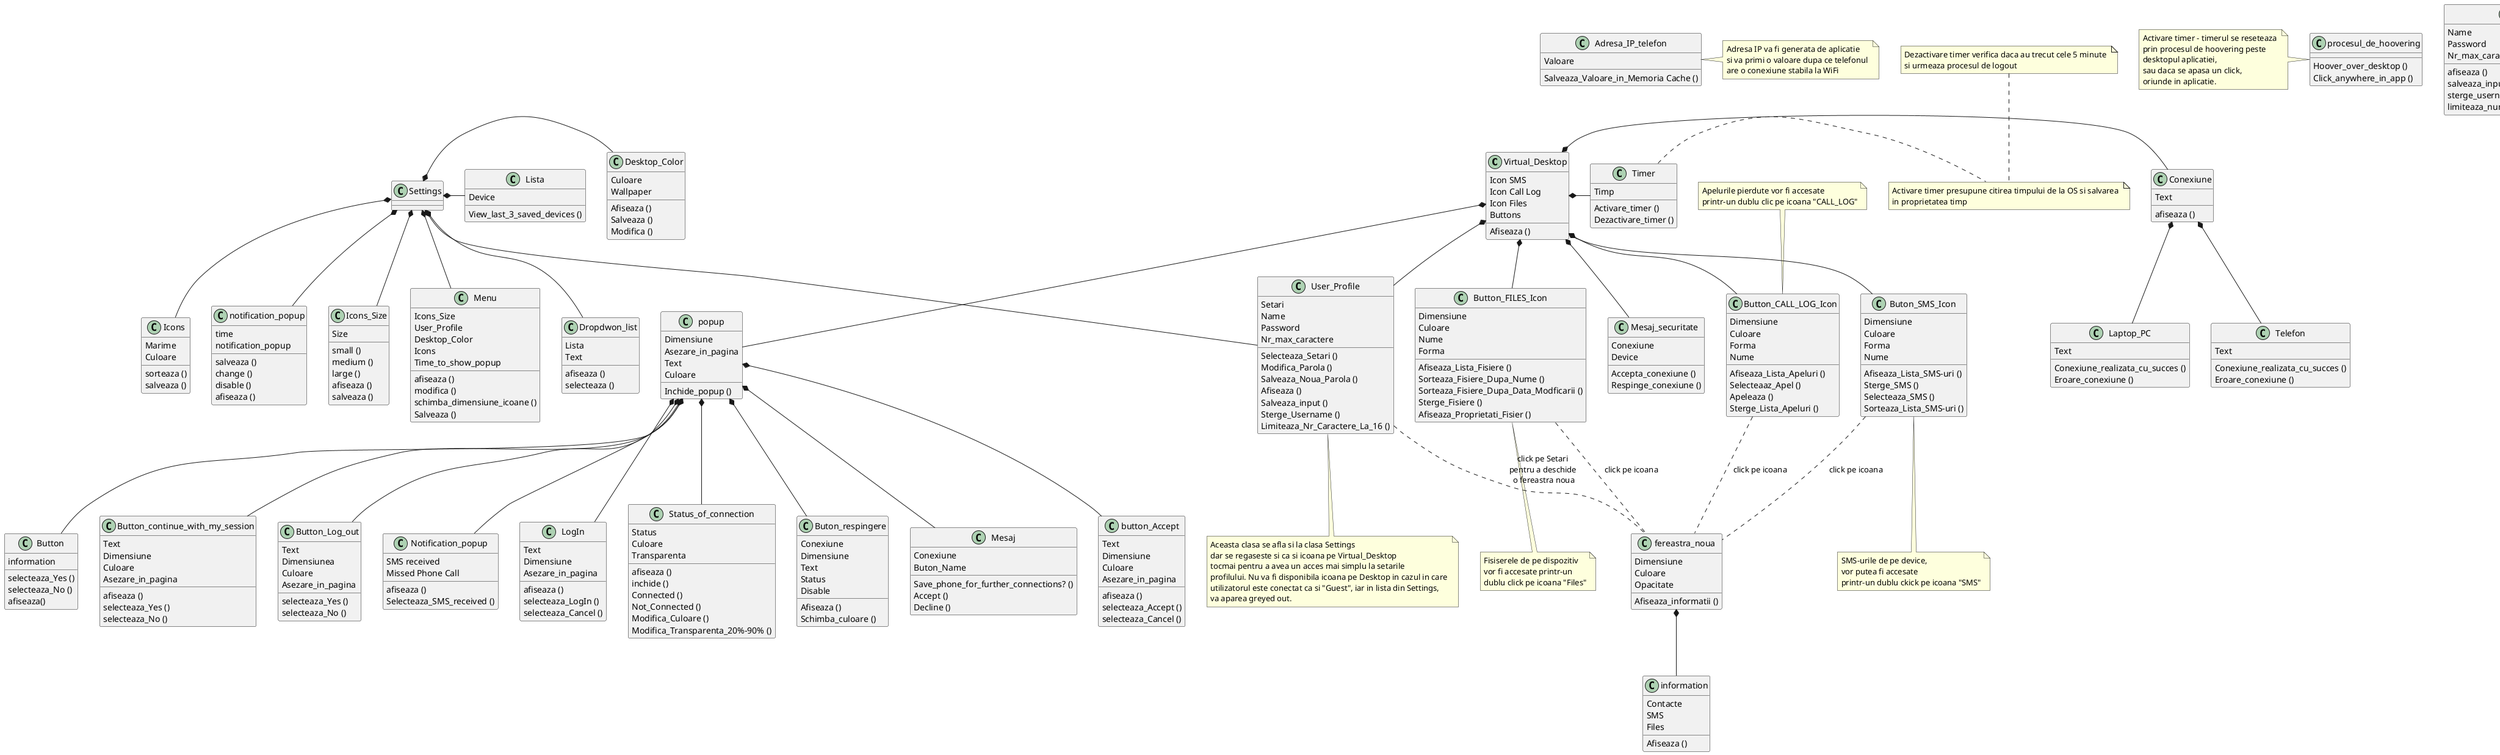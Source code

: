 @startuml
class Virtual_Desktop {
Icon SMS
Icon Call Log
Icon Files
Buttons
Afiseaza ()
}

class Icons {
}

class Buton_SMS_Icon {
Dimensiune
Culoare
Forma
Nume
Afiseaza_Lista_SMS-uri ()
Sterge_SMS ()
Selecteaza_SMS ()
Sorteaza_Lista_SMS-uri ()
}
note bottom : SMS-urile de pe device,\nvor putea fi accesate \nprintr-un dublu ckick pe icoana "SMS"

class Button_CALL_LOG_Icon {
Dimensiune
Culoare
Forma
Nume
Afiseaza_Lista_Apeluri ()
Selecteaaz_Apel ()
Apeleaza ()
Sterge_Lista_Apeluri ()
}
note top : Apelurile pierdute vor fi accesate \nprintr-un dublu clic pe icoana "CALL_LOG"

class Button_FILES_Icon {
Dimensiune
Culoare
Nume
Forma
Afiseaza_Lista_Fisiere ()
Sorteaza_Fisiere_Dupa_Nume ()
Sorteaza_Fisiere_Dupa_Data_Modficarii ()
Sterge_Fisiere ()
Afiseaza_Proprietati_Fisier ()
}
note bottom : Fisiserele de pe dispozitiv \nvor fi accesate printr-un \ndublu click pe icoana "Files"

class Buton_respingere {
Conexiune
Dimensiune
Text
Status
Disable
Afiseaza ()
Schimba_culoare ()
}

class Telefon {
Text
Conexiune_realizata_cu_succes ()
Eroare_conexiune ()
}

class Laptop_PC {
Text
Conexiune_realizata_cu_succes ()
Eroare_conexiune ()
}

class Conexiune {
Text
afiseaza ()

}

class Mesaj_securitate {
Conexiune
Device
Accepta_conexiune ()
Respinge_conexiune ()
}

class Mesaj {
Conexiune
Buton_Name
Save_phone_for_further_connections? ()
Accept ()
Decline ()
}

class Adresa_IP_telefon {
Valoare
Salveaza_Valoare_in_Memoria Cache ()
}
Note right : Adresa IP va fi generata de aplicatie \nsi va primi o valoare dupa ce telefonul \nare o conexiune stabila la WiFi

class Lista {
Device
View_last_3_saved_devices ()
}


class button_Accept{
Text
Dimensiune
Culoare
Asezare_in_pagina
afiseaza ()
selecteaza_Accept ()
selecteaza_Cancel ()
}

popup *-- Button
popup *-- Button_continue_with_my_session
popup *-- Button_Log_out
popup *-- Notification_popup
popup *-- button_Accept
popup *-- Buton_respingere
popup *-- Mesaj
Settings *-- notification_popup
popup *-- LogIn
Settings *- Desktop_Color
Settings *-- Icons_Size
Settings *-- Icons
Settings *-- Menu
Settings *-- Dropdwon_list
Virtual_Desktop *-- Button_FILES_Icon
Virtual_Desktop *-- Buton_SMS_Icon
Virtual_Desktop *-- Button_CALL_LOG_Icon
Virtual_Desktop *-- User_Profile
Virtual_Desktop *-- Mesaj_securitate
Settings *-- User_Profile
User_Profile .. fereastra_noua : click pe Setari \npentru a deschide \no fereastra noua
Virtual_Desktop *-- popup
popup *-- Status_of_connection
Settings *- Lista
Virtual_Desktop *- Conexiune
Virtual_Desktop *- Timer

class User_Profile {
Setari
Name
Password
Nr_max_caractere
Selecteaza_Setari ()
Modifica_Parola ()
Salveaza_Noua_Parola ()
Afiseaza ()
Salveaza_input ()
Sterge_Username ()
Limiteaza_Nr_Caractere_La_16 ()
}
note bottom : Aceasta clasa se afla si la clasa Settings \ndar se regaseste si ca si icoana pe Virtual_Desktop \ntocmai pentru a avea un acces mai simplu la setarile \nprofilului. Nu va fi disponibila icoana pe Desktop in cazul in care \nutilizatorul este conectat ca si "Guest", iar in lista din Settings, \nva aparea greyed out.

class Button_Log_out {
Text
Dimensiunea
Culoare
Asezare_in_pagina
selecteaza_Yes ()
selecteaza_No ()
}

class Button_continue_with_my_session {
afiseaza ()
Text
Dimensiune
Culoare
Asezare_in_pagina
selecteaza_Yes ()
selecteaza_No ()
}

class Icons_Size {
Size
small ()
medium ()
large ()
afiseaza ()
salveaza ()
}

class Desktop_Color {
Afiseaza ()
Salveaza ()
Modifica ()
Culoare
Wallpaper
}

class Icons {
sorteaza ()
salveaza ()
Marime
Culoare
}

class Menu {
afiseaza ()
modifica ()
schimba_dimensiune_icoane ()
Salveaza ()
Icons_Size
User_Profile
Desktop_Color
Icons
Time_to_show_popup
}

class notification_popup {
time
notification_popup
salveaza ()
change ()
disable ()
afiseaza ()
}

class User {
Name
Password
Nr_max_caractere
afiseaza ()
salveaza_inpunt ()
sterge_username ()
limiteaza_numar_caractere_la_16 ()
}

class Dropdwon_list {
Lista
Text
afiseaza ()
selecteaza ()
}

class popup {
Dimensiune
Asezare_in_pagina
Text
Culoare
Inchide_popup ()
}

class Settings {
}

class Status_of_connection {
Status
Culoare
Transparenta
afiseaza ()
inchide ()
Connected ()
Not_Connected ()
Modifica_Culoare ()
Modifica_Transparenta_20%-90% ()
}

class fereastra_noua {
Dimensiune
Culoare
Opacitate
Afiseaza_informatii ()
}

class Button {
information
selecteaza_Yes ()
selecteaza_No ()
afiseaza()
}

class Notification_popup {
SMS received
Missed Phone Call
afiseaza ()
Selecteaza_SMS_received ()
}

class information {
Contacte
SMS
Files
Afiseaza ()
}

fereastra_noua *-- information
Buton_SMS_Icon .. fereastra_noua : click pe icoana
Button_CALL_LOG_Icon .. fereastra_noua : click pe icoana
Button_FILES_Icon .. fereastra_noua : click pe icoana

class LogIn {
Text
Dimensiune
Asezare_in_pagina
afiseaza ()
selecteaza_LogIn ()
selecteaza_Cancel ()
}


Conexiune *-- Telefon
Conexiune *-- Laptop_PC

class Timer {
Timp
Activare_timer ()
Dezactivare_timer ()
}
note right: Activare timer presupune citirea timpului de la OS si salvarea \nin proprietatea timp
note top: Dezactivare timer verifica daca au trecut cele 5 minute \nsi urmeaza procesul de logout


class procesul_de_hoovering {
Hoover_over_desktop ()
Click_anywhere_in_app ()
}
note left : Activare timer - timerul se reseteaza \nprin procesul de hoovering peste \ndesktopul aplicatiei, \nsau daca se apasa un click, \noriunde in aplicatie.

@enduml